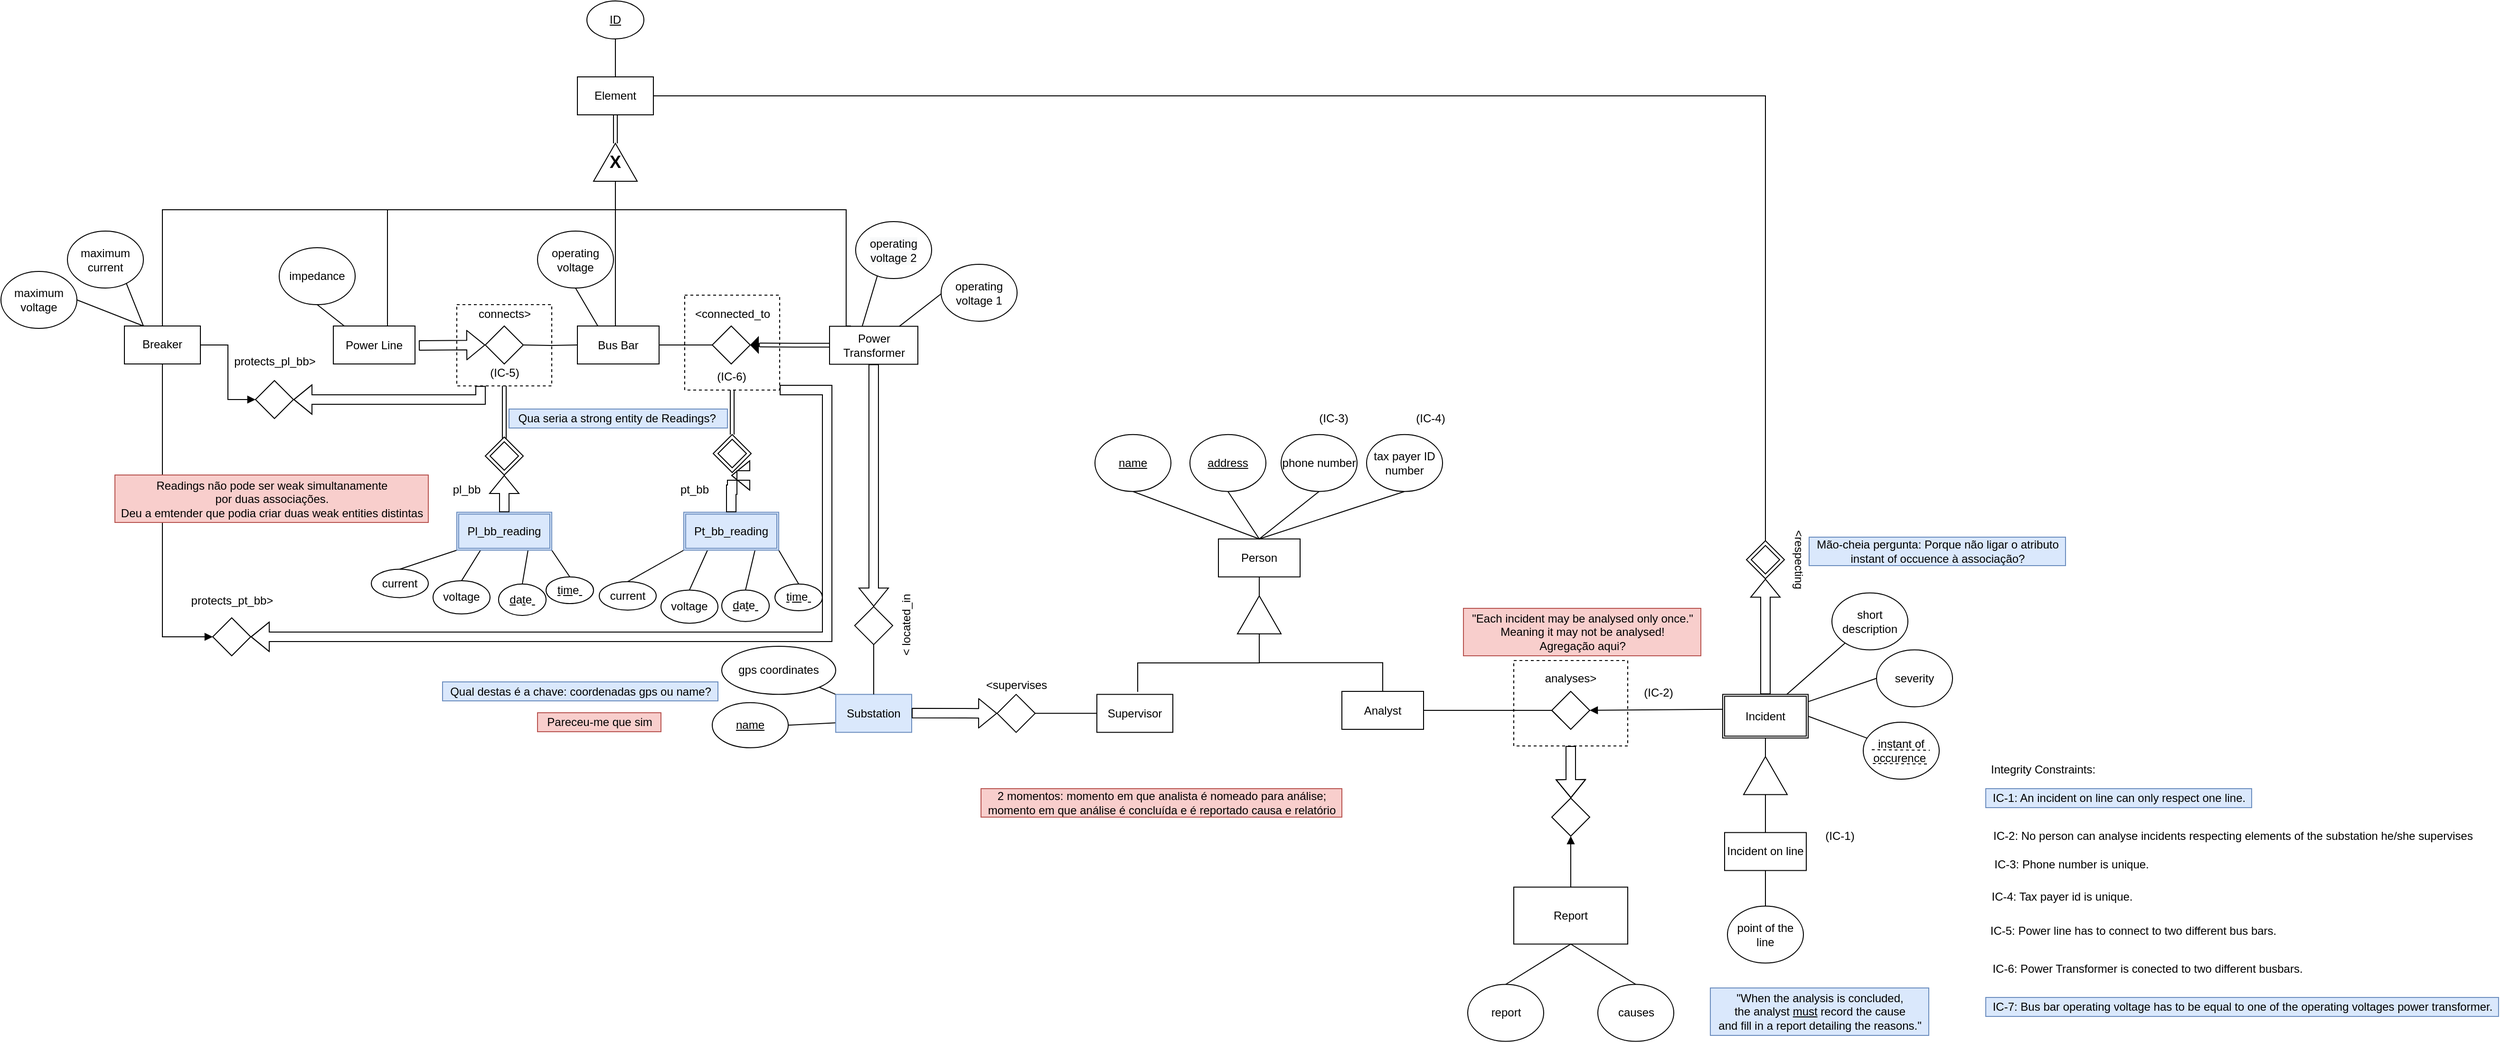 <mxfile version="13.8.0" type="github">
  <diagram id="Y0KxQUBkyKEq2muDvGOm" name="Page-1">
    <mxGraphModel dx="1609" dy="437" grid="1" gridSize="10" guides="1" tooltips="1" connect="1" arrows="1" fold="1" page="1" pageScale="1" pageWidth="827" pageHeight="1169" math="0" shadow="0">
      <root>
        <mxCell id="0" />
        <mxCell id="1" parent="0" />
        <mxCell id="a2J0Nc1vYzjpuzIybUrS-59" value="" style="rounded=0;whiteSpace=wrap;html=1;dashed=1;fillColor=none;" parent="1" vertex="1">
          <mxGeometry x="470" y="370" width="100" height="100" as="geometry" />
        </mxCell>
        <mxCell id="L2RW_gPPLHdNKHFFvyPd-22" style="edgeStyle=orthogonalEdgeStyle;rounded=0;orthogonalLoop=1;jettySize=auto;html=1;exitX=0.5;exitY=0;exitDx=0;exitDy=0;entryX=0;entryY=0.5;entryDx=0;entryDy=0;endArrow=none;endFill=0;" parent="1" source="L2RW_gPPLHdNKHFFvyPd-1" target="L2RW_gPPLHdNKHFFvyPd-8" edge="1">
          <mxGeometry relative="1" as="geometry">
            <Array as="points">
              <mxPoint x="157" y="280" />
              <mxPoint x="397" y="280" />
            </Array>
          </mxGeometry>
        </mxCell>
        <mxCell id="VgiTeiBnJK4wXTCUt1GZ-3" style="rounded=0;orthogonalLoop=1;jettySize=auto;html=1;exitX=0.25;exitY=0;exitDx=0;exitDy=0;entryX=0.5;entryY=1;entryDx=0;entryDy=0;endArrow=none;endFill=0;" parent="1" source="a2J0Nc1vYzjpuzIybUrS-7" target="L2RW_gPPLHdNKHFFvyPd-5" edge="1">
          <mxGeometry relative="1" as="geometry">
            <mxPoint x="443.5" y="397.5" as="sourcePoint" />
          </mxGeometry>
        </mxCell>
        <mxCell id="L2RW_gPPLHdNKHFFvyPd-1" value="Power Line" style="rounded=0;whiteSpace=wrap;html=1;" parent="1" vertex="1">
          <mxGeometry x="100" y="402.5" width="86" height="40" as="geometry" />
        </mxCell>
        <mxCell id="L2RW_gPPLHdNKHFFvyPd-21" style="edgeStyle=orthogonalEdgeStyle;rounded=0;orthogonalLoop=1;jettySize=auto;html=1;exitX=0.5;exitY=0;exitDx=0;exitDy=0;entryX=0;entryY=0.5;entryDx=0;entryDy=0;endArrow=none;endFill=0;" parent="1" target="L2RW_gPPLHdNKHFFvyPd-8" edge="1">
          <mxGeometry relative="1" as="geometry">
            <Array as="points">
              <mxPoint x="397" y="405" />
            </Array>
            <mxPoint x="397" y="402.5" as="sourcePoint" />
          </mxGeometry>
        </mxCell>
        <mxCell id="L2RW_gPPLHdNKHFFvyPd-28" style="rounded=0;orthogonalLoop=1;jettySize=auto;html=1;exitX=0.136;exitY=0.004;exitDx=0;exitDy=0;entryX=0.5;entryY=1;entryDx=0;entryDy=0;endArrow=none;endFill=0;exitPerimeter=0;" parent="1" target="L2RW_gPPLHdNKHFFvyPd-4" edge="1" source="L2RW_gPPLHdNKHFFvyPd-1">
          <mxGeometry relative="1" as="geometry">
            <mxPoint x="127" y="402.49" as="sourcePoint" />
          </mxGeometry>
        </mxCell>
        <mxCell id="a2J0Nc1vYzjpuzIybUrS-54" style="edgeStyle=orthogonalEdgeStyle;rounded=0;orthogonalLoop=1;jettySize=auto;html=1;exitX=0;exitY=0.5;exitDx=0;exitDy=0;entryX=1;entryY=0.5;entryDx=0;entryDy=0;endArrow=none;endFill=0;" parent="1" target="sUP068O2RiSsUyLgRWOE-22" edge="1">
          <mxGeometry relative="1" as="geometry">
            <mxPoint x="357" y="422.5" as="sourcePoint" />
          </mxGeometry>
        </mxCell>
        <mxCell id="L2RW_gPPLHdNKHFFvyPd-23" style="edgeStyle=orthogonalEdgeStyle;rounded=0;orthogonalLoop=1;jettySize=auto;html=1;exitX=0.5;exitY=0;exitDx=0;exitDy=0;entryX=0;entryY=0.5;entryDx=0;entryDy=0;endArrow=none;endFill=0;" parent="1" target="L2RW_gPPLHdNKHFFvyPd-8" edge="1">
          <mxGeometry relative="1" as="geometry">
            <Array as="points">
              <mxPoint x="640" y="403" />
              <mxPoint x="640" y="280" />
              <mxPoint x="397" y="280" />
            </Array>
            <mxPoint x="645" y="402.5" as="sourcePoint" />
          </mxGeometry>
        </mxCell>
        <mxCell id="L2RW_gPPLHdNKHFFvyPd-30" style="rounded=0;orthogonalLoop=1;jettySize=auto;html=1;exitX=0.5;exitY=1;exitDx=0;exitDy=0;entryX=0.5;entryY=0;entryDx=0;entryDy=0;endArrow=none;endFill=0;" parent="1" target="L2RW_gPPLHdNKHFFvyPd-6" edge="1">
          <mxGeometry relative="1" as="geometry">
            <mxPoint x="645" y="442.5" as="sourcePoint" />
          </mxGeometry>
        </mxCell>
        <mxCell id="L2RW_gPPLHdNKHFFvyPd-31" style="rounded=0;orthogonalLoop=1;jettySize=auto;html=1;exitX=0.5;exitY=1;exitDx=0;exitDy=0;entryX=0.5;entryY=0;entryDx=0;entryDy=0;endArrow=none;endFill=0;" parent="1" target="L2RW_gPPLHdNKHFFvyPd-7" edge="1">
          <mxGeometry relative="1" as="geometry">
            <mxPoint x="645" y="442.5" as="sourcePoint" />
          </mxGeometry>
        </mxCell>
        <mxCell id="L2RW_gPPLHdNKHFFvyPd-4" value="impedance" style="ellipse;whiteSpace=wrap;html=1;" parent="1" vertex="1">
          <mxGeometry x="43" y="320" width="80" height="60" as="geometry" />
        </mxCell>
        <mxCell id="L2RW_gPPLHdNKHFFvyPd-5" value="operating voltage" style="ellipse;whiteSpace=wrap;html=1;" parent="1" vertex="1">
          <mxGeometry x="315" y="302.5" width="80" height="60" as="geometry" />
        </mxCell>
        <mxCell id="L2RW_gPPLHdNKHFFvyPd-6" value="operating voltage 1" style="ellipse;whiteSpace=wrap;html=1;" parent="1" vertex="1">
          <mxGeometry x="740" y="337.5" width="80" height="60" as="geometry" />
        </mxCell>
        <mxCell id="L2RW_gPPLHdNKHFFvyPd-7" value="&lt;span style=&quot;color: rgb(0 , 0 , 0) ; font-family: &amp;#34;helvetica&amp;#34; ; font-size: 12px ; font-style: normal ; font-weight: 400 ; letter-spacing: normal ; text-align: center ; text-indent: 0px ; text-transform: none ; word-spacing: 0px ; background-color: rgb(248 , 249 , 250) ; display: inline ; float: none&quot;&gt;operating voltage 2&lt;br&gt;&lt;/span&gt;" style="ellipse;whiteSpace=wrap;html=1;" parent="1" vertex="1">
          <mxGeometry x="650" y="292.5" width="80" height="60" as="geometry" />
        </mxCell>
        <mxCell id="L2RW_gPPLHdNKHFFvyPd-25" style="edgeStyle=orthogonalEdgeStyle;rounded=0;orthogonalLoop=1;jettySize=auto;html=1;exitX=1;exitY=0.5;exitDx=0;exitDy=0;entryX=0.5;entryY=1;entryDx=0;entryDy=0;endArrow=none;endFill=0;shape=link;" parent="1" source="L2RW_gPPLHdNKHFFvyPd-8" target="L2RW_gPPLHdNKHFFvyPd-24" edge="1">
          <mxGeometry relative="1" as="geometry" />
        </mxCell>
        <mxCell id="L2RW_gPPLHdNKHFFvyPd-8" value="&lt;b&gt;&lt;font style=&quot;font-size: 18px&quot;&gt;X&lt;/font&gt;&lt;/b&gt;" style="triangle;whiteSpace=wrap;html=1;direction=north;" parent="1" vertex="1">
          <mxGeometry x="374" y="210" width="46" height="40" as="geometry" />
        </mxCell>
        <mxCell id="L2RW_gPPLHdNKHFFvyPd-27" style="edgeStyle=orthogonalEdgeStyle;rounded=0;orthogonalLoop=1;jettySize=auto;html=1;exitX=0.5;exitY=0;exitDx=0;exitDy=0;entryX=0.5;entryY=1;entryDx=0;entryDy=0;endArrow=none;endFill=0;" parent="1" source="L2RW_gPPLHdNKHFFvyPd-24" target="L2RW_gPPLHdNKHFFvyPd-26" edge="1">
          <mxGeometry relative="1" as="geometry" />
        </mxCell>
        <mxCell id="q2oULeBiIMyMmIxV7hVm-10" style="edgeStyle=orthogonalEdgeStyle;rounded=0;orthogonalLoop=1;jettySize=auto;html=1;endArrow=none;endFill=0;exitX=1;exitY=0.5;exitDx=0;exitDy=0;entryX=0.5;entryY=0;entryDx=0;entryDy=0;" parent="1" source="L2RW_gPPLHdNKHFFvyPd-24" target="i0ntEIKi_8kebWYaH0-n-48" edge="1">
          <mxGeometry relative="1" as="geometry">
            <mxPoint x="1608" y="590" as="targetPoint" />
            <mxPoint x="1255" y="50" as="sourcePoint" />
            <Array as="points">
              <mxPoint x="1608" y="160" />
            </Array>
          </mxGeometry>
        </mxCell>
        <mxCell id="L2RW_gPPLHdNKHFFvyPd-24" value="Element" style="rounded=0;whiteSpace=wrap;html=1;" parent="1" vertex="1">
          <mxGeometry x="357" y="140" width="80" height="40" as="geometry" />
        </mxCell>
        <mxCell id="L2RW_gPPLHdNKHFFvyPd-26" value="&lt;u&gt;ID&lt;/u&gt;" style="ellipse;whiteSpace=wrap;html=1;" parent="1" vertex="1">
          <mxGeometry x="367" y="60" width="60" height="40" as="geometry" />
        </mxCell>
        <mxCell id="L2RW_gPPLHdNKHFFvyPd-34" style="edgeStyle=orthogonalEdgeStyle;rounded=0;orthogonalLoop=1;jettySize=auto;html=1;exitX=0.5;exitY=0;exitDx=0;exitDy=0;entryX=0;entryY=0.5;entryDx=0;entryDy=0;endArrow=none;endFill=0;" parent="1" source="L2RW_gPPLHdNKHFFvyPd-32" target="L2RW_gPPLHdNKHFFvyPd-8" edge="1">
          <mxGeometry relative="1" as="geometry">
            <Array as="points">
              <mxPoint x="-80" y="280" />
              <mxPoint x="397" y="280" />
            </Array>
          </mxGeometry>
        </mxCell>
        <mxCell id="L2RW_gPPLHdNKHFFvyPd-32" value="Breaker" style="rounded=0;whiteSpace=wrap;html=1;" parent="1" vertex="1">
          <mxGeometry x="-120" y="402.49" width="80" height="40" as="geometry" />
        </mxCell>
        <mxCell id="L2RW_gPPLHdNKHFFvyPd-38" style="rounded=0;jumpStyle=none;orthogonalLoop=1;jettySize=auto;html=1;exitX=1;exitY=0.5;exitDx=0;exitDy=0;entryX=0.25;entryY=0;entryDx=0;entryDy=0;endArrow=none;endFill=0;" parent="1" source="L2RW_gPPLHdNKHFFvyPd-35" target="L2RW_gPPLHdNKHFFvyPd-32" edge="1">
          <mxGeometry relative="1" as="geometry" />
        </mxCell>
        <mxCell id="L2RW_gPPLHdNKHFFvyPd-35" value="maximum voltage" style="ellipse;whiteSpace=wrap;html=1;" parent="1" vertex="1">
          <mxGeometry x="-250" y="345" width="80" height="60" as="geometry" />
        </mxCell>
        <mxCell id="L2RW_gPPLHdNKHFFvyPd-37" style="orthogonalLoop=1;jettySize=auto;html=1;exitX=0.5;exitY=0;exitDx=0;exitDy=0;entryX=0.25;entryY=0;entryDx=0;entryDy=0;endArrow=none;endFill=0;jumpStyle=none;rounded=0;" parent="1" source="L2RW_gPPLHdNKHFFvyPd-36" target="L2RW_gPPLHdNKHFFvyPd-32" edge="1">
          <mxGeometry relative="1" as="geometry" />
        </mxCell>
        <mxCell id="L2RW_gPPLHdNKHFFvyPd-36" value="maximum current" style="ellipse;whiteSpace=wrap;html=1;" parent="1" vertex="1">
          <mxGeometry x="-180" y="302.5" width="80" height="60" as="geometry" />
        </mxCell>
        <mxCell id="a2J0Nc1vYzjpuzIybUrS-136" style="edgeStyle=none;rounded=0;jumpSize=10;orthogonalLoop=1;jettySize=auto;html=1;exitX=0;exitY=0.5;exitDx=0;exitDy=0;entryX=1;entryY=0.5;entryDx=0;entryDy=0;startArrow=none;startFill=0;endArrow=none;endFill=0;strokeWidth=1;fillColor=none;" parent="1" source="L2RW_gPPLHdNKHFFvyPd-39" target="L2RW_gPPLHdNKHFFvyPd-66" edge="1">
          <mxGeometry relative="1" as="geometry" />
        </mxCell>
        <mxCell id="L2RW_gPPLHdNKHFFvyPd-39" value="Supervisor" style="rounded=0;whiteSpace=wrap;html=1;" parent="1" vertex="1">
          <mxGeometry x="904" y="790.67" width="80" height="40" as="geometry" />
        </mxCell>
        <mxCell id="L2RW_gPPLHdNKHFFvyPd-42" value="Person" style="rounded=0;whiteSpace=wrap;html=1;" parent="1" vertex="1">
          <mxGeometry x="1032" y="626.87" width="86" height="40" as="geometry" />
        </mxCell>
        <mxCell id="L2RW_gPPLHdNKHFFvyPd-47" style="rounded=0;jumpStyle=none;orthogonalLoop=1;jettySize=auto;html=1;exitX=0.5;exitY=1;exitDx=0;exitDy=0;entryX=0.5;entryY=0;entryDx=0;entryDy=0;endArrow=none;endFill=0;" parent="1" source="L2RW_gPPLHdNKHFFvyPd-43" target="L2RW_gPPLHdNKHFFvyPd-42" edge="1">
          <mxGeometry relative="1" as="geometry" />
        </mxCell>
        <mxCell id="L2RW_gPPLHdNKHFFvyPd-43" value="&lt;u&gt;name&lt;/u&gt;" style="ellipse;whiteSpace=wrap;html=1;" parent="1" vertex="1">
          <mxGeometry x="902" y="516.87" width="80" height="60" as="geometry" />
        </mxCell>
        <mxCell id="L2RW_gPPLHdNKHFFvyPd-48" style="rounded=0;jumpStyle=none;orthogonalLoop=1;jettySize=auto;html=1;exitX=0.5;exitY=1;exitDx=0;exitDy=0;entryX=0.5;entryY=0;entryDx=0;entryDy=0;endArrow=none;endFill=0;" parent="1" source="L2RW_gPPLHdNKHFFvyPd-44" target="L2RW_gPPLHdNKHFFvyPd-42" edge="1">
          <mxGeometry relative="1" as="geometry" />
        </mxCell>
        <mxCell id="L2RW_gPPLHdNKHFFvyPd-44" value="&lt;u&gt;address&lt;/u&gt;" style="ellipse;whiteSpace=wrap;html=1;" parent="1" vertex="1">
          <mxGeometry x="1002" y="516.87" width="80" height="60" as="geometry" />
        </mxCell>
        <mxCell id="L2RW_gPPLHdNKHFFvyPd-50" style="rounded=0;jumpStyle=none;orthogonalLoop=1;jettySize=auto;html=1;exitX=0.5;exitY=1;exitDx=0;exitDy=0;entryX=0.5;entryY=0;entryDx=0;entryDy=0;endArrow=none;endFill=0;" parent="1" source="L2RW_gPPLHdNKHFFvyPd-45" target="L2RW_gPPLHdNKHFFvyPd-42" edge="1">
          <mxGeometry relative="1" as="geometry" />
        </mxCell>
        <mxCell id="L2RW_gPPLHdNKHFFvyPd-45" value="phone number" style="ellipse;whiteSpace=wrap;html=1;" parent="1" vertex="1">
          <mxGeometry x="1098" y="516.87" width="80" height="60" as="geometry" />
        </mxCell>
        <mxCell id="L2RW_gPPLHdNKHFFvyPd-51" style="rounded=0;jumpStyle=none;orthogonalLoop=1;jettySize=auto;html=1;exitX=0.5;exitY=1;exitDx=0;exitDy=0;entryX=0.5;entryY=0;entryDx=0;entryDy=0;endArrow=none;endFill=0;" parent="1" source="L2RW_gPPLHdNKHFFvyPd-46" target="L2RW_gPPLHdNKHFFvyPd-42" edge="1">
          <mxGeometry relative="1" as="geometry" />
        </mxCell>
        <mxCell id="L2RW_gPPLHdNKHFFvyPd-46" value="tax payer ID number" style="ellipse;whiteSpace=wrap;html=1;" parent="1" vertex="1">
          <mxGeometry x="1188" y="516.87" width="80" height="60" as="geometry" />
        </mxCell>
        <mxCell id="L2RW_gPPLHdNKHFFvyPd-60" style="edgeStyle=orthogonalEdgeStyle;rounded=0;jumpStyle=none;orthogonalLoop=1;jettySize=auto;html=1;entryX=0;entryY=0.5;entryDx=0;entryDy=0;endArrow=none;endFill=0;" parent="1" target="L2RW_gPPLHdNKHFFvyPd-59" edge="1">
          <mxGeometry relative="1" as="geometry">
            <mxPoint x="947" y="788" as="sourcePoint" />
            <Array as="points">
              <mxPoint x="947" y="787.5" />
              <mxPoint x="947" y="757.5" />
              <mxPoint x="1075" y="757.5" />
            </Array>
          </mxGeometry>
        </mxCell>
        <mxCell id="a2J0Nc1vYzjpuzIybUrS-153" style="edgeStyle=none;rounded=0;jumpSize=10;orthogonalLoop=1;jettySize=auto;html=1;exitX=1;exitY=0.5;exitDx=0;exitDy=0;entryX=0;entryY=0.5;entryDx=0;entryDy=0;startArrow=none;startFill=0;endArrow=none;endFill=0;strokeWidth=1;fillColor=none;" parent="1" source="L2RW_gPPLHdNKHFFvyPd-56" target="EDN94cZxPP0RlWnuWc6e-1" edge="1">
          <mxGeometry relative="1" as="geometry" />
        </mxCell>
        <mxCell id="L2RW_gPPLHdNKHFFvyPd-56" value="Analyst" style="rounded=0;whiteSpace=wrap;html=1;" parent="1" vertex="1">
          <mxGeometry x="1162" y="787.5" width="86" height="40" as="geometry" />
        </mxCell>
        <mxCell id="L2RW_gPPLHdNKHFFvyPd-62" style="edgeStyle=orthogonalEdgeStyle;rounded=0;jumpStyle=none;orthogonalLoop=1;jettySize=auto;html=1;exitX=0;exitY=0.5;exitDx=0;exitDy=0;entryX=0.5;entryY=0;entryDx=0;entryDy=0;endArrow=none;endFill=0;" parent="1" source="L2RW_gPPLHdNKHFFvyPd-59" target="L2RW_gPPLHdNKHFFvyPd-56" edge="1">
          <mxGeometry relative="1" as="geometry" />
        </mxCell>
        <mxCell id="L2RW_gPPLHdNKHFFvyPd-63" style="edgeStyle=orthogonalEdgeStyle;rounded=0;jumpStyle=none;orthogonalLoop=1;jettySize=auto;html=1;exitX=1;exitY=0.5;exitDx=0;exitDy=0;entryX=0.5;entryY=1;entryDx=0;entryDy=0;endArrow=none;endFill=0;" parent="1" source="L2RW_gPPLHdNKHFFvyPd-59" target="L2RW_gPPLHdNKHFFvyPd-42" edge="1">
          <mxGeometry relative="1" as="geometry" />
        </mxCell>
        <mxCell id="L2RW_gPPLHdNKHFFvyPd-59" value="" style="triangle;whiteSpace=wrap;html=1;direction=north;" parent="1" vertex="1">
          <mxGeometry x="1052" y="686.87" width="46" height="40" as="geometry" />
        </mxCell>
        <mxCell id="L2RW_gPPLHdNKHFFvyPd-66" value="" style="rhombus;whiteSpace=wrap;html=1;" parent="1" vertex="1">
          <mxGeometry x="799" y="790.67" width="40" height="40" as="geometry" />
        </mxCell>
        <mxCell id="a2J0Nc1vYzjpuzIybUrS-159" value="" style="edgeStyle=none;rounded=0;jumpSize=10;orthogonalLoop=1;jettySize=auto;html=1;startArrow=none;startFill=0;endArrow=none;endFill=0;strokeWidth=1;fillColor=none;exitX=0.75;exitY=0;exitDx=0;exitDy=0;" parent="1" source="dva9v5aQtzbPUR5y3_-g-8" target="q2oULeBiIMyMmIxV7hVm-17" edge="1">
          <mxGeometry relative="1" as="geometry">
            <mxPoint x="1631.831" y="786.25" as="sourcePoint" />
          </mxGeometry>
        </mxCell>
        <mxCell id="q2oULeBiIMyMmIxV7hVm-12" style="edgeStyle=orthogonalEdgeStyle;rounded=0;orthogonalLoop=1;jettySize=auto;html=1;endArrow=none;endFill=0;entryX=0.5;entryY=0;entryDx=0;entryDy=0;shape=flexArrow;startArrow=block;exitX=0.5;exitY=1;exitDx=0;exitDy=0;" parent="1" source="i0ntEIKi_8kebWYaH0-n-48" target="dva9v5aQtzbPUR5y3_-g-8" edge="1">
          <mxGeometry relative="1" as="geometry">
            <mxPoint x="1608.0" y="786.25" as="targetPoint" />
            <mxPoint x="1608" y="690" as="sourcePoint" />
          </mxGeometry>
        </mxCell>
        <mxCell id="q2oULeBiIMyMmIxV7hVm-13" value="&amp;lt;respecting" style="text;html=1;strokeColor=none;fillColor=none;align=center;verticalAlign=middle;whiteSpace=wrap;rounded=0;rotation=90;" parent="1" vertex="1">
          <mxGeometry x="1608" y="638.75" width="70" height="20" as="geometry" />
        </mxCell>
        <mxCell id="a2J0Nc1vYzjpuzIybUrS-158" value="" style="edgeStyle=none;rounded=0;jumpSize=10;orthogonalLoop=1;jettySize=auto;html=1;startArrow=none;startFill=0;endArrow=none;endFill=0;strokeWidth=1;fillColor=none;entryX=1;entryY=0.5;entryDx=0;entryDy=0;" parent="1" source="q2oULeBiIMyMmIxV7hVm-14" target="dva9v5aQtzbPUR5y3_-g-8" edge="1">
          <mxGeometry relative="1" as="geometry">
            <mxPoint x="1651" y="817.526" as="targetPoint" />
          </mxGeometry>
        </mxCell>
        <mxCell id="q2oULeBiIMyMmIxV7hVm-14" value="&lt;span&gt;i&lt;/span&gt;n&lt;span&gt;s&lt;/span&gt;t&lt;span&gt;a&lt;/span&gt;n&lt;span&gt;t&lt;/span&gt; &lt;span&gt;o&lt;/span&gt;f&lt;span&gt; &lt;/span&gt;o&lt;span&gt;c&lt;/span&gt;c&lt;span&gt;u&lt;/span&gt;r&lt;span&gt;e&lt;/span&gt;n&lt;span&gt;c&lt;/span&gt;e&lt;span&gt;&amp;nbsp;&lt;/span&gt;" style="ellipse;whiteSpace=wrap;html=1;fontStyle=0" parent="1" vertex="1">
          <mxGeometry x="1711" y="820" width="80" height="60" as="geometry" />
        </mxCell>
        <mxCell id="q2oULeBiIMyMmIxV7hVm-19" style="edgeStyle=none;rounded=0;orthogonalLoop=1;jettySize=auto;html=1;exitX=0;exitY=0.5;exitDx=0;exitDy=0;endArrow=none;endFill=0;" parent="1" source="q2oULeBiIMyMmIxV7hVm-16" target="dva9v5aQtzbPUR5y3_-g-8" edge="1">
          <mxGeometry relative="1" as="geometry">
            <mxPoint x="1651" y="806.25" as="targetPoint" />
          </mxGeometry>
        </mxCell>
        <mxCell id="q2oULeBiIMyMmIxV7hVm-16" value="severity" style="ellipse;whiteSpace=wrap;html=1;fontStyle=0" parent="1" vertex="1">
          <mxGeometry x="1725" y="743.75" width="80" height="60" as="geometry" />
        </mxCell>
        <mxCell id="q2oULeBiIMyMmIxV7hVm-17" value="short description" style="ellipse;whiteSpace=wrap;html=1;fontStyle=0" parent="1" vertex="1">
          <mxGeometry x="1678" y="683.75" width="80" height="60" as="geometry" />
        </mxCell>
        <mxCell id="EDN94cZxPP0RlWnuWc6e-15" style="edgeStyle=none;rounded=0;orthogonalLoop=1;jettySize=auto;html=1;exitX=0.5;exitY=0;exitDx=0;exitDy=0;entryX=0.5;entryY=1;entryDx=0;entryDy=0;startArrow=none;startFill=0;endArrow=none;endFill=0;" parent="1" source="EDN94cZxPP0RlWnuWc6e-12" edge="1">
          <mxGeometry relative="1" as="geometry">
            <mxPoint x="1403.0" y="1053.75" as="targetPoint" />
          </mxGeometry>
        </mxCell>
        <mxCell id="EDN94cZxPP0RlWnuWc6e-12" value="causes" style="ellipse;whiteSpace=wrap;html=1;" parent="1" vertex="1">
          <mxGeometry x="1431.5" y="1096.25" width="80" height="60" as="geometry" />
        </mxCell>
        <mxCell id="EDN94cZxPP0RlWnuWc6e-14" style="rounded=0;orthogonalLoop=1;jettySize=auto;html=1;exitX=0.5;exitY=0;exitDx=0;exitDy=0;entryX=0.5;entryY=1;entryDx=0;entryDy=0;startArrow=none;startFill=0;endArrow=none;endFill=0;" parent="1" source="EDN94cZxPP0RlWnuWc6e-13" edge="1">
          <mxGeometry relative="1" as="geometry">
            <mxPoint x="1403.0" y="1053.75" as="targetPoint" />
          </mxGeometry>
        </mxCell>
        <mxCell id="EDN94cZxPP0RlWnuWc6e-13" value="report" style="ellipse;whiteSpace=wrap;html=1;" parent="1" vertex="1">
          <mxGeometry x="1294.5" y="1096.25" width="80" height="60" as="geometry" />
        </mxCell>
        <mxCell id="sUP068O2RiSsUyLgRWOE-52" style="edgeStyle=orthogonalEdgeStyle;rounded=0;orthogonalLoop=1;jettySize=auto;html=1;exitX=1;exitY=0.5;exitDx=0;exitDy=0;entryX=0.5;entryY=1;entryDx=0;entryDy=0;endArrow=none;endFill=0;" parent="1" source="sUP068O2RiSsUyLgRWOE-51" target="dva9v5aQtzbPUR5y3_-g-8" edge="1">
          <mxGeometry relative="1" as="geometry">
            <Array as="points" />
            <mxPoint x="1608.0" y="826.25" as="targetPoint" />
          </mxGeometry>
        </mxCell>
        <mxCell id="sUP068O2RiSsUyLgRWOE-54" style="edgeStyle=orthogonalEdgeStyle;rounded=0;orthogonalLoop=1;jettySize=auto;html=1;exitX=0;exitY=0.5;exitDx=0;exitDy=0;entryX=0.5;entryY=0;entryDx=0;entryDy=0;endArrow=none;endFill=0;" parent="1" source="sUP068O2RiSsUyLgRWOE-51" target="sUP068O2RiSsUyLgRWOE-53" edge="1">
          <mxGeometry relative="1" as="geometry" />
        </mxCell>
        <mxCell id="sUP068O2RiSsUyLgRWOE-51" value="" style="triangle;whiteSpace=wrap;html=1;direction=north;" parent="1" vertex="1">
          <mxGeometry x="1585" y="856.25" width="46" height="40" as="geometry" />
        </mxCell>
        <mxCell id="sUP068O2RiSsUyLgRWOE-53" value="Incident on line" style="rounded=0;whiteSpace=wrap;html=1;" parent="1" vertex="1">
          <mxGeometry x="1565" y="936.25" width="86" height="40" as="geometry" />
        </mxCell>
        <mxCell id="sUP068O2RiSsUyLgRWOE-56" style="edgeStyle=orthogonalEdgeStyle;rounded=0;orthogonalLoop=1;jettySize=auto;html=1;exitX=0.5;exitY=0;exitDx=0;exitDy=0;entryX=0.5;entryY=1;entryDx=0;entryDy=0;endArrow=none;endFill=0;" parent="1" source="sUP068O2RiSsUyLgRWOE-55" target="sUP068O2RiSsUyLgRWOE-53" edge="1">
          <mxGeometry relative="1" as="geometry" />
        </mxCell>
        <mxCell id="sUP068O2RiSsUyLgRWOE-55" value="point of the line" style="ellipse;whiteSpace=wrap;html=1;" parent="1" vertex="1">
          <mxGeometry x="1568" y="1013.75" width="80" height="60" as="geometry" />
        </mxCell>
        <mxCell id="i0ntEIKi_8kebWYaH0-n-35" style="edgeStyle=orthogonalEdgeStyle;shape=flexArrow;rounded=0;orthogonalLoop=1;jettySize=auto;html=1;exitX=0.5;exitY=1;exitDx=0;exitDy=0;entryX=0.5;entryY=0;entryDx=0;entryDy=0;startArrow=none;endArrow=block;endFill=0;startFill=0;" edge="1" parent="1" source="a2J0Nc1vYzjpuzIybUrS-5" target="a2J0Nc1vYzjpuzIybUrS-93">
          <mxGeometry relative="1" as="geometry" />
        </mxCell>
        <mxCell id="a2J0Nc1vYzjpuzIybUrS-5" value="Power Transformer" style="rounded=0;whiteSpace=wrap;html=1;" parent="1" vertex="1">
          <mxGeometry x="622.5" y="402.81" width="93" height="40" as="geometry" />
        </mxCell>
        <mxCell id="a2J0Nc1vYzjpuzIybUrS-6" style="edgeStyle=orthogonalEdgeStyle;rounded=0;jumpStyle=none;orthogonalLoop=1;jettySize=auto;html=1;exitX=1;exitY=0.5;exitDx=0;exitDy=0;entryX=0;entryY=0.5;entryDx=0;entryDy=0;endArrow=none;endFill=0;" parent="1" source="a2J0Nc1vYzjpuzIybUrS-7" target="a2J0Nc1vYzjpuzIybUrS-8" edge="1">
          <mxGeometry relative="1" as="geometry" />
        </mxCell>
        <mxCell id="a2J0Nc1vYzjpuzIybUrS-7" value="Bus Bar" style="rounded=0;whiteSpace=wrap;html=1;" parent="1" vertex="1">
          <mxGeometry x="357" y="402.5" width="86" height="40" as="geometry" />
        </mxCell>
        <mxCell id="a2J0Nc1vYzjpuzIybUrS-8" value="" style="rhombus;whiteSpace=wrap;html=1;" parent="1" vertex="1">
          <mxGeometry x="499" y="402.5" width="40" height="40" as="geometry" />
        </mxCell>
        <mxCell id="a2J0Nc1vYzjpuzIybUrS-9" value="" style="group;verticalAlign=top;rotation=0;" parent="1" vertex="1" connectable="0">
          <mxGeometry x="549" y="422.5" as="geometry" />
        </mxCell>
        <mxCell id="a2J0Nc1vYzjpuzIybUrS-10" value="" style="group" parent="a2J0Nc1vYzjpuzIybUrS-9" vertex="1" connectable="0">
          <mxGeometry as="geometry" />
        </mxCell>
        <mxCell id="a2J0Nc1vYzjpuzIybUrS-11" style="edgeStyle=orthogonalEdgeStyle;shape=link;rounded=0;jumpStyle=none;orthogonalLoop=1;jettySize=auto;html=1;exitX=0;exitY=0.5;exitDx=0;exitDy=0;startArrow=block;endArrow=none;endFill=0;fillColor=#000000;" parent="a2J0Nc1vYzjpuzIybUrS-10" source="a2J0Nc1vYzjpuzIybUrS-5" edge="1">
          <mxGeometry relative="1" as="geometry">
            <mxPoint as="targetPoint" />
          </mxGeometry>
        </mxCell>
        <mxCell id="a2J0Nc1vYzjpuzIybUrS-12" style="edgeStyle=orthogonalEdgeStyle;shape=flexArrow;rounded=0;jumpStyle=none;orthogonalLoop=1;jettySize=auto;html=1;exitX=1;exitY=0.5;exitDx=0;exitDy=0;startArrow=block;endArrow=none;endFill=0;fillColor=#000000;width=3.333;startSize=2.333;startWidth=12.222;" parent="a2J0Nc1vYzjpuzIybUrS-10" source="a2J0Nc1vYzjpuzIybUrS-8" edge="1">
          <mxGeometry relative="1" as="geometry">
            <mxPoint as="targetPoint" />
          </mxGeometry>
        </mxCell>
        <mxCell id="sUP068O2RiSsUyLgRWOE-22" value="" style="rhombus;whiteSpace=wrap;html=1;verticalAlign=top;" parent="1" vertex="1">
          <mxGeometry x="260" y="402.5" width="40" height="40" as="geometry" />
        </mxCell>
        <mxCell id="a2J0Nc1vYzjpuzIybUrS-56" value="connects&amp;gt;" style="text;html=1;align=center;verticalAlign=middle;resizable=0;points=[];autosize=1;" parent="1" vertex="1">
          <mxGeometry x="245" y="380" width="70" height="20" as="geometry" />
        </mxCell>
        <mxCell id="7febHckpT6x9cNdqsE0F-14" style="edgeStyle=orthogonalEdgeStyle;rounded=0;orthogonalLoop=1;jettySize=auto;html=1;exitX=0.5;exitY=1;exitDx=0;exitDy=0;entryX=0.5;entryY=0;entryDx=0;entryDy=0;shape=link;" parent="1" source="a2J0Nc1vYzjpuzIybUrS-55" target="KIF1mdX3ea5FJy20ws_q-3" edge="1">
          <mxGeometry relative="1" as="geometry">
            <mxPoint x="280" y="524.01" as="targetPoint" />
          </mxGeometry>
        </mxCell>
        <mxCell id="a2J0Nc1vYzjpuzIybUrS-55" value="" style="rounded=0;whiteSpace=wrap;html=1;dashed=1;fillColor=none;" parent="1" vertex="1">
          <mxGeometry x="230" y="380" width="100" height="85.62" as="geometry" />
        </mxCell>
        <mxCell id="a2J0Nc1vYzjpuzIybUrS-72" value="&amp;lt;connected_to" style="text;html=1;align=center;verticalAlign=middle;resizable=0;points=[];autosize=1;" parent="1" vertex="1">
          <mxGeometry x="475" y="380" width="90" height="20" as="geometry" />
        </mxCell>
        <mxCell id="a2J0Nc1vYzjpuzIybUrS-87" value="" style="shape=flexArrow;endArrow=classic;html=1;strokeWidth=1;fillColor=none;" parent="1" edge="1">
          <mxGeometry width="50" height="50" relative="1" as="geometry">
            <mxPoint x="190" y="423" as="sourcePoint" />
            <mxPoint x="260" y="422.5" as="targetPoint" />
          </mxGeometry>
        </mxCell>
        <mxCell id="a2J0Nc1vYzjpuzIybUrS-127" style="edgeStyle=none;rounded=0;jumpSize=10;orthogonalLoop=1;jettySize=auto;html=1;exitX=0;exitY=0;exitDx=0;exitDy=0;startArrow=none;startFill=0;endArrow=none;endFill=0;strokeWidth=1;fillColor=none;entryX=1;entryY=1;entryDx=0;entryDy=0;" parent="1" source="a2J0Nc1vYzjpuzIybUrS-88" target="a2J0Nc1vYzjpuzIybUrS-128" edge="1">
          <mxGeometry relative="1" as="geometry">
            <mxPoint x="759" y="770.67" as="targetPoint" />
          </mxGeometry>
        </mxCell>
        <mxCell id="a2J0Nc1vYzjpuzIybUrS-129" style="edgeStyle=none;rounded=0;jumpSize=10;orthogonalLoop=1;jettySize=auto;html=1;exitX=0;exitY=0.75;exitDx=0;exitDy=0;startArrow=none;startFill=0;endArrow=none;endFill=0;strokeWidth=1;fillColor=none;entryX=1;entryY=0.5;entryDx=0;entryDy=0;" parent="1" source="a2J0Nc1vYzjpuzIybUrS-88" target="a2J0Nc1vYzjpuzIybUrS-130" edge="1">
          <mxGeometry relative="1" as="geometry">
            <mxPoint x="769" y="821.003" as="targetPoint" />
          </mxGeometry>
        </mxCell>
        <mxCell id="a2J0Nc1vYzjpuzIybUrS-88" value="Substation" style="rounded=0;whiteSpace=wrap;html=1;fillColor=#dae8fc;strokeColor=#6c8ebf;" parent="1" vertex="1">
          <mxGeometry x="629" y="790.67" width="80" height="40" as="geometry" />
        </mxCell>
        <mxCell id="a2J0Nc1vYzjpuzIybUrS-94" style="edgeStyle=orthogonalEdgeStyle;rounded=0;jumpSize=10;orthogonalLoop=1;jettySize=auto;html=1;exitX=0.5;exitY=1;exitDx=0;exitDy=0;entryX=0.5;entryY=0;entryDx=0;entryDy=0;startArrow=none;startFill=0;endArrow=none;endFill=0;strokeWidth=1;fillColor=none;" parent="1" source="a2J0Nc1vYzjpuzIybUrS-93" target="a2J0Nc1vYzjpuzIybUrS-88" edge="1">
          <mxGeometry relative="1" as="geometry" />
        </mxCell>
        <mxCell id="a2J0Nc1vYzjpuzIybUrS-93" value="" style="rhombus;whiteSpace=wrap;html=1;" parent="1" vertex="1">
          <mxGeometry x="649" y="698.17" width="40" height="40" as="geometry" />
        </mxCell>
        <mxCell id="a2J0Nc1vYzjpuzIybUrS-101" style="edgeStyle=orthogonalEdgeStyle;rounded=0;jumpSize=10;orthogonalLoop=1;jettySize=auto;html=1;exitX=0.5;exitY=0;exitDx=0;exitDy=0;startArrow=none;startFill=0;endArrow=none;endFill=0;strokeWidth=1;fillColor=none;shape=link;entryX=0.5;entryY=1;entryDx=0;entryDy=0;" parent="1" source="i0ntEIKi_8kebWYaH0-n-26" target="a2J0Nc1vYzjpuzIybUrS-59" edge="1">
          <mxGeometry relative="1" as="geometry">
            <mxPoint x="490" y="480" as="targetPoint" />
            <mxPoint x="520" y="524.01" as="sourcePoint" />
          </mxGeometry>
        </mxCell>
        <mxCell id="a2J0Nc1vYzjpuzIybUrS-110" value="pl_bb" style="text;html=1;align=center;verticalAlign=middle;resizable=0;points=[];autosize=1;" parent="1" vertex="1">
          <mxGeometry x="220" y="565" width="40" height="20" as="geometry" />
        </mxCell>
        <mxCell id="a2J0Nc1vYzjpuzIybUrS-111" value="pt_bb" style="text;html=1;align=center;verticalAlign=middle;resizable=0;points=[];autosize=1;" parent="1" vertex="1">
          <mxGeometry x="455" y="565" width="50" height="20" as="geometry" />
        </mxCell>
        <mxCell id="a2J0Nc1vYzjpuzIybUrS-113" style="rounded=0;jumpSize=10;orthogonalLoop=1;jettySize=auto;html=1;exitX=0.5;exitY=0;exitDx=0;exitDy=0;startArrow=none;startFill=0;endArrow=none;endFill=0;strokeWidth=1;fillColor=none;entryX=0;entryY=1;entryDx=0;entryDy=0;" parent="1" source="a2J0Nc1vYzjpuzIybUrS-112" target="a2J0Nc1vYzjpuzIybUrS-121" edge="1">
          <mxGeometry relative="1" as="geometry">
            <mxPoint x="176" y="647.13" as="targetPoint" />
          </mxGeometry>
        </mxCell>
        <mxCell id="a2J0Nc1vYzjpuzIybUrS-112" value="current" style="ellipse;whiteSpace=wrap;html=1;fillColor=none;" parent="1" vertex="1">
          <mxGeometry x="140" y="658.75" width="60" height="30" as="geometry" />
        </mxCell>
        <mxCell id="a2J0Nc1vYzjpuzIybUrS-118" style="edgeStyle=none;rounded=0;jumpSize=10;orthogonalLoop=1;jettySize=auto;html=1;exitX=0.5;exitY=0;exitDx=0;exitDy=0;startArrow=none;startFill=0;endArrow=none;endFill=0;strokeWidth=1;fillColor=none;entryX=0.25;entryY=1;entryDx=0;entryDy=0;" parent="1" source="a2J0Nc1vYzjpuzIybUrS-117" target="a2J0Nc1vYzjpuzIybUrS-121" edge="1">
          <mxGeometry relative="1" as="geometry">
            <mxPoint x="212" y="647.14" as="targetPoint" />
          </mxGeometry>
        </mxCell>
        <mxCell id="a2J0Nc1vYzjpuzIybUrS-117" value="voltage" style="ellipse;whiteSpace=wrap;html=1;fillColor=none;" parent="1" vertex="1">
          <mxGeometry x="205" y="670.93" width="60" height="35" as="geometry" />
        </mxCell>
        <mxCell id="a2J0Nc1vYzjpuzIybUrS-122" style="edgeStyle=none;rounded=0;jumpSize=10;orthogonalLoop=1;jettySize=auto;html=1;exitX=0.75;exitY=1;exitDx=0;exitDy=0;entryX=0.5;entryY=0;entryDx=0;entryDy=0;startArrow=none;startFill=0;endArrow=none;endFill=0;strokeWidth=1;fillColor=none;" parent="1" source="a2J0Nc1vYzjpuzIybUrS-121" target="HleIgmeVltsVrSch5Aos-1" edge="1">
          <mxGeometry relative="1" as="geometry">
            <mxPoint x="249" y="670.63" as="targetPoint" />
          </mxGeometry>
        </mxCell>
        <mxCell id="a2J0Nc1vYzjpuzIybUrS-125" style="edgeStyle=none;rounded=0;jumpSize=10;orthogonalLoop=1;jettySize=auto;html=1;exitX=1;exitY=1;exitDx=0;exitDy=0;entryX=0.5;entryY=0;entryDx=0;entryDy=0;startArrow=none;startFill=0;endArrow=none;endFill=0;strokeWidth=1;fillColor=none;" parent="1" source="a2J0Nc1vYzjpuzIybUrS-121" target="a2J0Nc1vYzjpuzIybUrS-124" edge="1">
          <mxGeometry relative="1" as="geometry">
            <mxPoint x="317.15" y="677.02" as="targetPoint" />
          </mxGeometry>
        </mxCell>
        <mxCell id="a2J0Nc1vYzjpuzIybUrS-121" value="Pl_bb_reading" style="shape=ext;double=1;rounded=0;whiteSpace=wrap;html=1;fillColor=#dae8fc;strokeColor=#6c8ebf;" parent="1" vertex="1">
          <mxGeometry x="230" y="598.75" width="100" height="40" as="geometry" />
        </mxCell>
        <mxCell id="a2J0Nc1vYzjpuzIybUrS-124" value="&lt;u&gt;t&lt;/u&gt;i&lt;u&gt;m&lt;/u&gt;e&lt;u&gt;&amp;nbsp;&lt;/u&gt;" style="ellipse;whiteSpace=wrap;html=1;fillColor=none;fontStyle=0" parent="1" vertex="1">
          <mxGeometry x="324" y="666.87" width="50" height="28.17" as="geometry" />
        </mxCell>
        <mxCell id="a2J0Nc1vYzjpuzIybUrS-126" value="&amp;lt; located_in" style="text;html=1;align=center;verticalAlign=middle;resizable=0;points=[];autosize=1;rotation=-90;" parent="1" vertex="1">
          <mxGeometry x="663.5" y="708.17" width="80" height="20" as="geometry" />
        </mxCell>
        <mxCell id="a2J0Nc1vYzjpuzIybUrS-128" value="&lt;span&gt;gps coordinates&lt;/span&gt;" style="ellipse;whiteSpace=wrap;html=1;fillColor=none;fontStyle=0" parent="1" vertex="1">
          <mxGeometry x="509" y="740" width="120" height="50.67" as="geometry" />
        </mxCell>
        <mxCell id="a2J0Nc1vYzjpuzIybUrS-130" value="name" style="ellipse;whiteSpace=wrap;html=1;fillColor=none;fontStyle=4" parent="1" vertex="1">
          <mxGeometry x="499" y="799.42" width="80" height="47.5" as="geometry" />
        </mxCell>
        <mxCell id="a2J0Nc1vYzjpuzIybUrS-133" value="" style="shape=flexArrow;endArrow=classic;html=1;strokeWidth=1;fillColor=none;entryX=0;entryY=0.5;entryDx=0;entryDy=0;" parent="1" target="L2RW_gPPLHdNKHFFvyPd-66" edge="1">
          <mxGeometry width="50" height="50" relative="1" as="geometry">
            <mxPoint x="709" y="810.38" as="sourcePoint" />
            <mxPoint x="769" y="810.56" as="targetPoint" />
          </mxGeometry>
        </mxCell>
        <mxCell id="a2J0Nc1vYzjpuzIybUrS-135" value="&amp;lt;supervises" style="text;html=1;align=center;verticalAlign=middle;resizable=0;points=[];autosize=1;" parent="1" vertex="1">
          <mxGeometry x="779" y="770.67" width="80" height="20" as="geometry" />
        </mxCell>
        <mxCell id="a2J0Nc1vYzjpuzIybUrS-160" style="edgeStyle=none;rounded=0;jumpSize=10;orthogonalLoop=1;jettySize=auto;html=1;startArrow=block;startFill=1;endArrow=none;endFill=0;strokeWidth=1;fillColor=none;entryX=0.001;entryY=0.341;entryDx=0;entryDy=0;entryPerimeter=0;exitX=1;exitY=0.5;exitDx=0;exitDy=0;" parent="1" source="EDN94cZxPP0RlWnuWc6e-1" target="dva9v5aQtzbPUR5y3_-g-8" edge="1">
          <mxGeometry relative="1" as="geometry">
            <mxPoint x="1563" y="805" as="targetPoint" />
          </mxGeometry>
        </mxCell>
        <mxCell id="cv97ledu6ouqQ9UIFpWF-10" style="edgeStyle=orthogonalEdgeStyle;rounded=0;orthogonalLoop=1;jettySize=auto;html=1;exitX=0;exitY=0.5;exitDx=0;exitDy=0;entryX=1;entryY=0.5;entryDx=0;entryDy=0;startArrow=block;startFill=1;endArrow=none;endFill=0;" parent="1" source="cv97ledu6ouqQ9UIFpWF-8" target="L2RW_gPPLHdNKHFFvyPd-32" edge="1">
          <mxGeometry relative="1" as="geometry" />
        </mxCell>
        <mxCell id="cv97ledu6ouqQ9UIFpWF-25" style="edgeStyle=orthogonalEdgeStyle;shape=flexArrow;rounded=0;orthogonalLoop=1;jettySize=auto;html=1;exitX=1;exitY=0.5;exitDx=0;exitDy=0;entryX=0.25;entryY=1;entryDx=0;entryDy=0;startArrow=block;startFill=1;endArrow=none;endFill=0;" parent="1" source="cv97ledu6ouqQ9UIFpWF-8" target="a2J0Nc1vYzjpuzIybUrS-55" edge="1">
          <mxGeometry relative="1" as="geometry">
            <Array as="points">
              <mxPoint x="255" y="480" />
            </Array>
          </mxGeometry>
        </mxCell>
        <mxCell id="cv97ledu6ouqQ9UIFpWF-8" value="" style="rhombus;whiteSpace=wrap;html=1;" parent="1" vertex="1">
          <mxGeometry x="18" y="460" width="40" height="40" as="geometry" />
        </mxCell>
        <mxCell id="EDN94cZxPP0RlWnuWc6e-4" value="analyses&amp;gt;" style="text;html=1;strokeColor=none;fillColor=none;align=center;verticalAlign=middle;whiteSpace=wrap;rounded=0;" parent="1" vertex="1">
          <mxGeometry x="1373" y="763.75" width="60" height="20" as="geometry" />
        </mxCell>
        <mxCell id="cv97ledu6ouqQ9UIFpWF-21" style="edgeStyle=orthogonalEdgeStyle;rounded=0;orthogonalLoop=1;jettySize=auto;html=1;exitX=0;exitY=0.5;exitDx=0;exitDy=0;startArrow=block;startFill=1;endArrow=none;endFill=0;entryX=0.5;entryY=1;entryDx=0;entryDy=0;" parent="1" source="cv97ledu6ouqQ9UIFpWF-17" target="L2RW_gPPLHdNKHFFvyPd-32" edge="1">
          <mxGeometry relative="1" as="geometry">
            <mxPoint x="-40" y="540" as="targetPoint" />
          </mxGeometry>
        </mxCell>
        <mxCell id="Oql_5mqSsc3SmcIrE4aq-3" style="edgeStyle=orthogonalEdgeStyle;rounded=0;orthogonalLoop=1;jettySize=auto;html=1;exitX=1;exitY=0.5;exitDx=0;exitDy=0;shape=flexArrow;endArrow=none;endFill=0;startArrow=block;" parent="1" source="cv97ledu6ouqQ9UIFpWF-17" edge="1">
          <mxGeometry relative="1" as="geometry">
            <mxPoint x="570" y="470" as="targetPoint" />
            <Array as="points">
              <mxPoint x="620" y="730" />
              <mxPoint x="620" y="470" />
            </Array>
          </mxGeometry>
        </mxCell>
        <mxCell id="cv97ledu6ouqQ9UIFpWF-17" value="" style="rhombus;whiteSpace=wrap;html=1;" parent="1" vertex="1">
          <mxGeometry x="-27" y="710" width="40" height="40" as="geometry" />
        </mxCell>
        <mxCell id="cv97ledu6ouqQ9UIFpWF-18" value="protects_pl_bb&amp;gt;" style="text;html=1;align=center;verticalAlign=middle;resizable=0;points=[];autosize=1;" parent="1" vertex="1">
          <mxGeometry x="-12" y="430" width="100" height="20" as="geometry" />
        </mxCell>
        <mxCell id="cv97ledu6ouqQ9UIFpWF-23" value="protects_pt_bb&amp;gt;" style="text;html=1;align=center;verticalAlign=middle;resizable=0;points=[];autosize=1;" parent="1" vertex="1">
          <mxGeometry x="-57" y="681.58" width="100" height="20" as="geometry" />
        </mxCell>
        <mxCell id="HleIgmeVltsVrSch5Aos-1" value="&lt;u&gt;d&lt;/u&gt;a&lt;u&gt;t&lt;/u&gt;e&lt;u&gt;&amp;nbsp;&lt;/u&gt;" style="ellipse;whiteSpace=wrap;html=1;" parent="1" vertex="1">
          <mxGeometry x="274" y="674.35" width="50" height="33.13" as="geometry" />
        </mxCell>
        <mxCell id="HleIgmeVltsVrSch5Aos-2" value="Qua seria a strong entity de Readings?&amp;nbsp;" style="text;html=1;align=center;verticalAlign=middle;resizable=0;points=[];autosize=1;fillColor=#dae8fc;strokeColor=#6c8ebf;" parent="1" vertex="1">
          <mxGeometry x="285" y="490" width="230" height="20" as="geometry" />
        </mxCell>
        <mxCell id="dva9v5aQtzbPUR5y3_-g-1" value="Qual destas é a chave: coordenadas gps ou name?" style="text;html=1;align=center;verticalAlign=middle;resizable=0;points=[];autosize=1;fillColor=#dae8fc;strokeColor=#6c8ebf;" parent="1" vertex="1">
          <mxGeometry x="215" y="777.5" width="290" height="20" as="geometry" />
        </mxCell>
        <mxCell id="dva9v5aQtzbPUR5y3_-g-6" value="(IC-1)" style="text;html=1;align=center;verticalAlign=middle;resizable=0;points=[];autosize=1;" parent="1" vertex="1">
          <mxGeometry x="1661" y="930" width="50" height="20" as="geometry" />
        </mxCell>
        <mxCell id="dva9v5aQtzbPUR5y3_-g-8" value="Incident" style="shape=ext;double=1;rounded=0;whiteSpace=wrap;html=1;" parent="1" vertex="1">
          <mxGeometry x="1563" y="790.67" width="90" height="45.99" as="geometry" />
        </mxCell>
        <mxCell id="dva9v5aQtzbPUR5y3_-g-9" value="Integrity Constraints:" style="text;html=1;align=center;verticalAlign=middle;resizable=0;points=[];autosize=1;" parent="1" vertex="1">
          <mxGeometry x="1835" y="860" width="130" height="20" as="geometry" />
        </mxCell>
        <mxCell id="dva9v5aQtzbPUR5y3_-g-10" value="IC-1: An incident on line can only respect one line." style="text;html=1;align=center;verticalAlign=middle;resizable=0;points=[];autosize=1;fillColor=#dae8fc;strokeColor=#6c8ebf;" parent="1" vertex="1">
          <mxGeometry x="1840" y="890" width="280" height="20" as="geometry" />
        </mxCell>
        <mxCell id="dva9v5aQtzbPUR5y3_-g-11" value="IC-2:&amp;nbsp;No person can analyse incidents respecting elements of the substation he/she supervises" style="text;html=1;align=center;verticalAlign=middle;resizable=0;points=[];autosize=1;" parent="1" vertex="1">
          <mxGeometry x="1840" y="930" width="520" height="20" as="geometry" />
        </mxCell>
        <mxCell id="7febHckpT6x9cNdqsE0F-2" value="(IC-3)" style="text;html=1;align=center;verticalAlign=middle;resizable=0;points=[];autosize=1;" parent="1" vertex="1">
          <mxGeometry x="1128" y="490" width="50" height="20" as="geometry" />
        </mxCell>
        <mxCell id="7febHckpT6x9cNdqsE0F-3" value="(IC-4)" style="text;html=1;align=center;verticalAlign=middle;resizable=0;points=[];autosize=1;" parent="1" vertex="1">
          <mxGeometry x="1230" y="490" width="50" height="20" as="geometry" />
        </mxCell>
        <mxCell id="7febHckpT6x9cNdqsE0F-4" value="IC-3: Phone number is unique." style="text;html=1;align=center;verticalAlign=middle;resizable=0;points=[];autosize=1;" parent="1" vertex="1">
          <mxGeometry x="1840" y="960" width="180" height="20" as="geometry" />
        </mxCell>
        <mxCell id="7febHckpT6x9cNdqsE0F-5" value="IC-4: Tax payer id is unique." style="text;html=1;align=center;verticalAlign=middle;resizable=0;points=[];autosize=1;" parent="1" vertex="1">
          <mxGeometry x="1840" y="993.75" width="160" height="20" as="geometry" />
        </mxCell>
        <mxCell id="7febHckpT6x9cNdqsE0F-7" value="(IC-5)" style="text;html=1;align=center;verticalAlign=middle;resizable=0;points=[];autosize=1;" parent="1" vertex="1">
          <mxGeometry x="255" y="442.49" width="50" height="20" as="geometry" />
        </mxCell>
        <mxCell id="7febHckpT6x9cNdqsE0F-8" value="(IC-6)" style="text;html=1;align=center;verticalAlign=middle;resizable=0;points=[];autosize=1;" parent="1" vertex="1">
          <mxGeometry x="494" y="445.62" width="50" height="20" as="geometry" />
        </mxCell>
        <mxCell id="7febHckpT6x9cNdqsE0F-9" value="IC-5: Power line has to connect to two different bus bars." style="text;html=1;align=center;verticalAlign=middle;resizable=0;points=[];autosize=1;" parent="1" vertex="1">
          <mxGeometry x="1835" y="1030" width="320" height="20" as="geometry" />
        </mxCell>
        <mxCell id="7febHckpT6x9cNdqsE0F-11" value="IC-6: Power Transformer is conected to two different busbars." style="text;html=1;align=center;verticalAlign=middle;resizable=0;points=[];autosize=1;" parent="1" vertex="1">
          <mxGeometry x="1840" y="1070" width="340" height="20" as="geometry" />
        </mxCell>
        <mxCell id="BYfQX0V6IfIUA_o-6fSE-1" value="IC-7: Bus bar operating voltage has to be equal to one of the operating voltages power transformer." style="text;html=1;align=center;verticalAlign=middle;resizable=0;points=[];autosize=1;fillColor=#dae8fc;strokeColor=#6c8ebf;" parent="1" vertex="1">
          <mxGeometry x="1840" y="1110" width="540" height="20" as="geometry" />
        </mxCell>
        <mxCell id="DODyMxZLebzbS2etTAWJ-3" value="&quot;When the analysis is concluded, &lt;br&gt;the analyst &lt;u&gt;must&lt;/u&gt; record the cause &lt;br&gt;and fill in a report detailing the reasons.&quot;" style="text;html=1;align=center;verticalAlign=middle;resizable=0;points=[];autosize=1;fillColor=#dae8fc;strokeColor=#6c8ebf;" parent="1" vertex="1">
          <mxGeometry x="1550" y="1100" width="230" height="50" as="geometry" />
        </mxCell>
        <mxCell id="tzOjuS0Or8HsRundHYS5-2" value="2 momentos: momento em que analista é nomeado para análise;&lt;br&gt;momento em que análise é concluída e é reportado causa e relatório" style="text;html=1;align=center;verticalAlign=middle;resizable=0;points=[];autosize=1;fillColor=#f8cecc;strokeColor=#b85450;" parent="1" vertex="1">
          <mxGeometry x="782" y="890" width="380" height="30" as="geometry" />
        </mxCell>
        <mxCell id="tzOjuS0Or8HsRundHYS5-3" value="Readings não pode ser weak simultanamente&lt;br&gt;por duas associações. &lt;br&gt;Deu a emtender que podia criar duas weak entities distintas" style="text;html=1;align=center;verticalAlign=middle;resizable=0;points=[];autosize=1;fillColor=#f8cecc;strokeColor=#b85450;" parent="1" vertex="1">
          <mxGeometry x="-130" y="559.5" width="330" height="50" as="geometry" />
        </mxCell>
        <mxCell id="tzOjuS0Or8HsRundHYS5-5" value="Pareceu-me que sim" style="text;html=1;align=center;verticalAlign=middle;resizable=0;points=[];autosize=1;fillColor=#f8cecc;strokeColor=#b85450;" parent="1" vertex="1">
          <mxGeometry x="315" y="810" width="130" height="20" as="geometry" />
        </mxCell>
        <mxCell id="KIF1mdX3ea5FJy20ws_q-5" value="" style="group" parent="1" vertex="1" connectable="0">
          <mxGeometry x="260" y="519.5" width="40" height="40" as="geometry" />
        </mxCell>
        <mxCell id="KIF1mdX3ea5FJy20ws_q-4" value="" style="group" parent="KIF1mdX3ea5FJy20ws_q-5" vertex="1" connectable="0">
          <mxGeometry width="40" height="40" as="geometry" />
        </mxCell>
        <mxCell id="KIF1mdX3ea5FJy20ws_q-2" value="" style="rhombus;whiteSpace=wrap;html=1;" parent="KIF1mdX3ea5FJy20ws_q-4" vertex="1">
          <mxGeometry width="40" height="40" as="geometry" />
        </mxCell>
        <mxCell id="KIF1mdX3ea5FJy20ws_q-3" value="" style="rhombus;whiteSpace=wrap;html=1;" parent="KIF1mdX3ea5FJy20ws_q-4" vertex="1">
          <mxGeometry x="5" y="5" width="30" height="30" as="geometry" />
        </mxCell>
        <mxCell id="i0ntEIKi_8kebWYaH0-n-15" style="rounded=0;jumpSize=10;orthogonalLoop=1;jettySize=auto;html=1;exitX=0.5;exitY=0;exitDx=0;exitDy=0;startArrow=none;startFill=0;endArrow=none;endFill=0;strokeWidth=1;fillColor=none;entryX=0;entryY=1;entryDx=0;entryDy=0;" edge="1" parent="1" source="i0ntEIKi_8kebWYaH0-n-16" target="i0ntEIKi_8kebWYaH0-n-21">
          <mxGeometry relative="1" as="geometry">
            <mxPoint x="416" y="656.92" as="targetPoint" />
          </mxGeometry>
        </mxCell>
        <mxCell id="i0ntEIKi_8kebWYaH0-n-16" value="current" style="ellipse;whiteSpace=wrap;html=1;fillColor=none;" vertex="1" parent="1">
          <mxGeometry x="380" y="671.87" width="60" height="30" as="geometry" />
        </mxCell>
        <mxCell id="i0ntEIKi_8kebWYaH0-n-17" style="edgeStyle=none;rounded=0;jumpSize=10;orthogonalLoop=1;jettySize=auto;html=1;exitX=0.5;exitY=0;exitDx=0;exitDy=0;startArrow=none;startFill=0;endArrow=none;endFill=0;strokeWidth=1;fillColor=none;entryX=0.25;entryY=1;entryDx=0;entryDy=0;" edge="1" parent="1" source="i0ntEIKi_8kebWYaH0-n-18" target="i0ntEIKi_8kebWYaH0-n-21">
          <mxGeometry relative="1" as="geometry">
            <mxPoint x="452" y="656.93" as="targetPoint" />
          </mxGeometry>
        </mxCell>
        <mxCell id="i0ntEIKi_8kebWYaH0-n-18" value="voltage" style="ellipse;whiteSpace=wrap;html=1;fillColor=none;" vertex="1" parent="1">
          <mxGeometry x="445" y="680.72" width="60" height="35" as="geometry" />
        </mxCell>
        <mxCell id="i0ntEIKi_8kebWYaH0-n-19" style="edgeStyle=none;rounded=0;jumpSize=10;orthogonalLoop=1;jettySize=auto;html=1;exitX=0.75;exitY=1;exitDx=0;exitDy=0;entryX=0.5;entryY=0;entryDx=0;entryDy=0;startArrow=none;startFill=0;endArrow=none;endFill=0;strokeWidth=1;fillColor=none;" edge="1" parent="1" source="i0ntEIKi_8kebWYaH0-n-21" target="i0ntEIKi_8kebWYaH0-n-23">
          <mxGeometry relative="1" as="geometry">
            <mxPoint x="489" y="680.42" as="targetPoint" />
          </mxGeometry>
        </mxCell>
        <mxCell id="i0ntEIKi_8kebWYaH0-n-20" style="edgeStyle=none;rounded=0;jumpSize=10;orthogonalLoop=1;jettySize=auto;html=1;exitX=1;exitY=1;exitDx=0;exitDy=0;entryX=0.5;entryY=0;entryDx=0;entryDy=0;startArrow=none;startFill=0;endArrow=none;endFill=0;strokeWidth=1;fillColor=none;" edge="1" parent="1" source="i0ntEIKi_8kebWYaH0-n-21" target="i0ntEIKi_8kebWYaH0-n-22">
          <mxGeometry relative="1" as="geometry">
            <mxPoint x="557.15" y="686.81" as="targetPoint" />
          </mxGeometry>
        </mxCell>
        <mxCell id="i0ntEIKi_8kebWYaH0-n-21" value="Pt_bb_reading" style="shape=ext;double=1;rounded=0;whiteSpace=wrap;html=1;fillColor=#dae8fc;strokeColor=#6c8ebf;" vertex="1" parent="1">
          <mxGeometry x="469" y="598.75" width="100" height="40" as="geometry" />
        </mxCell>
        <mxCell id="i0ntEIKi_8kebWYaH0-n-22" value="&lt;u&gt;t&lt;/u&gt;i&lt;u&gt;m&lt;/u&gt;e&lt;u&gt;&amp;nbsp;&lt;/u&gt;" style="ellipse;whiteSpace=wrap;html=1;fillColor=none;fontStyle=0" vertex="1" parent="1">
          <mxGeometry x="565" y="674.35" width="50" height="28.17" as="geometry" />
        </mxCell>
        <mxCell id="i0ntEIKi_8kebWYaH0-n-23" value="&lt;u&gt;d&lt;/u&gt;a&lt;u&gt;t&lt;/u&gt;e&lt;u&gt;&amp;nbsp;&lt;/u&gt;" style="ellipse;whiteSpace=wrap;html=1;" vertex="1" parent="1">
          <mxGeometry x="509" y="680.72" width="50" height="33.13" as="geometry" />
        </mxCell>
        <mxCell id="i0ntEIKi_8kebWYaH0-n-24" value="" style="group" vertex="1" connectable="0" parent="1">
          <mxGeometry x="500" y="516.87" width="40" height="40" as="geometry" />
        </mxCell>
        <mxCell id="i0ntEIKi_8kebWYaH0-n-25" value="" style="group" vertex="1" connectable="0" parent="i0ntEIKi_8kebWYaH0-n-24">
          <mxGeometry width="40" height="40" as="geometry" />
        </mxCell>
        <mxCell id="i0ntEIKi_8kebWYaH0-n-26" value="" style="rhombus;whiteSpace=wrap;html=1;" vertex="1" parent="i0ntEIKi_8kebWYaH0-n-25">
          <mxGeometry width="40" height="40" as="geometry" />
        </mxCell>
        <mxCell id="i0ntEIKi_8kebWYaH0-n-27" value="" style="rhombus;whiteSpace=wrap;html=1;" vertex="1" parent="i0ntEIKi_8kebWYaH0-n-25">
          <mxGeometry x="5" y="5" width="30" height="30" as="geometry" />
        </mxCell>
        <mxCell id="i0ntEIKi_8kebWYaH0-n-30" style="edgeStyle=orthogonalEdgeStyle;shape=flexArrow;rounded=0;orthogonalLoop=1;jettySize=auto;html=1;exitX=0.5;exitY=1;exitDx=0;exitDy=0;entryX=0.5;entryY=0;entryDx=0;entryDy=0;startArrow=block;endArrow=none;endFill=0;" edge="1" parent="1" source="KIF1mdX3ea5FJy20ws_q-2" target="a2J0Nc1vYzjpuzIybUrS-121">
          <mxGeometry relative="1" as="geometry" />
        </mxCell>
        <mxCell id="i0ntEIKi_8kebWYaH0-n-34" style="edgeStyle=orthogonalEdgeStyle;shape=flexArrow;rounded=0;orthogonalLoop=1;jettySize=auto;html=1;entryX=0.5;entryY=0;entryDx=0;entryDy=0;startArrow=block;endArrow=none;endFill=0;" edge="1" parent="1" target="i0ntEIKi_8kebWYaH0-n-21">
          <mxGeometry relative="1" as="geometry">
            <mxPoint x="519" y="560" as="sourcePoint" />
            <Array as="points">
              <mxPoint x="520" y="575" />
              <mxPoint x="519" y="575" />
            </Array>
          </mxGeometry>
        </mxCell>
        <mxCell id="i0ntEIKi_8kebWYaH0-n-36" value="Mão-cheia pergunta: Porque não ligar o atributo&lt;br&gt;instant of occuence à associação?" style="text;html=1;align=center;verticalAlign=middle;resizable=0;points=[];autosize=1;fillColor=#dae8fc;strokeColor=#6c8ebf;" vertex="1" parent="1">
          <mxGeometry x="1654" y="625" width="270" height="30" as="geometry" />
        </mxCell>
        <mxCell id="i0ntEIKi_8kebWYaH0-n-46" value="" style="group" vertex="1" connectable="0" parent="1">
          <mxGeometry x="1588" y="628.75" width="40" height="40" as="geometry" />
        </mxCell>
        <mxCell id="i0ntEIKi_8kebWYaH0-n-47" value="" style="group" vertex="1" connectable="0" parent="i0ntEIKi_8kebWYaH0-n-46">
          <mxGeometry width="40" height="40" as="geometry" />
        </mxCell>
        <mxCell id="i0ntEIKi_8kebWYaH0-n-48" value="" style="rhombus;whiteSpace=wrap;html=1;" vertex="1" parent="i0ntEIKi_8kebWYaH0-n-47">
          <mxGeometry width="40" height="40" as="geometry" />
        </mxCell>
        <mxCell id="i0ntEIKi_8kebWYaH0-n-49" value="" style="rhombus;whiteSpace=wrap;html=1;" vertex="1" parent="i0ntEIKi_8kebWYaH0-n-47">
          <mxGeometry x="5" y="5" width="30" height="30" as="geometry" />
        </mxCell>
        <mxCell id="i0ntEIKi_8kebWYaH0-n-54" value="" style="endArrow=none;dashed=1;html=1;" edge="1" parent="1">
          <mxGeometry width="50" height="50" relative="1" as="geometry">
            <mxPoint x="1720" y="849" as="sourcePoint" />
            <mxPoint x="1781" y="849.49" as="targetPoint" />
          </mxGeometry>
        </mxCell>
        <mxCell id="i0ntEIKi_8kebWYaH0-n-55" value="" style="endArrow=none;dashed=1;html=1;" edge="1" parent="1">
          <mxGeometry width="50" height="50" relative="1" as="geometry">
            <mxPoint x="1721.0" y="863.51" as="sourcePoint" />
            <mxPoint x="1781.0" y="864" as="targetPoint" />
          </mxGeometry>
        </mxCell>
        <mxCell id="EDN94cZxPP0RlWnuWc6e-6" value="" style="group" parent="1" vertex="1" connectable="0">
          <mxGeometry x="1307" y="755" width="233" height="90" as="geometry" />
        </mxCell>
        <mxCell id="EDN94cZxPP0RlWnuWc6e-1" value="" style="rhombus;whiteSpace=wrap;html=1;" parent="EDN94cZxPP0RlWnuWc6e-6" vertex="1">
          <mxGeometry x="76" y="32.5" width="40" height="40" as="geometry" />
        </mxCell>
        <mxCell id="a2J0Nc1vYzjpuzIybUrS-157" style="edgeStyle=none;rounded=0;jumpSize=10;orthogonalLoop=1;jettySize=auto;html=1;exitX=0;exitY=1;exitDx=0;exitDy=0;entryX=0;entryY=0.5;entryDx=0;entryDy=0;startArrow=none;startFill=0;endArrow=none;endFill=0;strokeWidth=1;fillColor=none;" parent="EDN94cZxPP0RlWnuWc6e-6" source="EDN94cZxPP0RlWnuWc6e-1" target="EDN94cZxPP0RlWnuWc6e-1" edge="1">
          <mxGeometry relative="1" as="geometry" />
        </mxCell>
        <mxCell id="i0ntEIKi_8kebWYaH0-n-63" value="" style="whiteSpace=wrap;html=1;fillColor=none;gradientColor=none;dashed=1;" vertex="1" parent="EDN94cZxPP0RlWnuWc6e-6">
          <mxGeometry x="36" width="120" height="90" as="geometry" />
        </mxCell>
        <mxCell id="7febHckpT6x9cNdqsE0F-1" value="(IC-2)" style="text;html=1;align=center;verticalAlign=middle;resizable=0;points=[];autosize=1;" parent="EDN94cZxPP0RlWnuWc6e-6" vertex="1">
          <mxGeometry x="163" y="24.42" width="50" height="20" as="geometry" />
        </mxCell>
        <mxCell id="DODyMxZLebzbS2etTAWJ-1" value="&quot;Each incident may be analysed only once.&quot;&lt;br&gt;Meaning it may not be analysed!&lt;br&gt;Agregação aqui?" style="text;html=1;align=center;verticalAlign=middle;resizable=0;points=[];autosize=1;fillColor=#f8cecc;strokeColor=#b85450;" parent="1" vertex="1">
          <mxGeometry x="1290" y="700" width="250" height="50" as="geometry" />
        </mxCell>
        <mxCell id="i0ntEIKi_8kebWYaH0-n-66" style="edgeStyle=orthogonalEdgeStyle;shape=flexArrow;rounded=0;orthogonalLoop=1;jettySize=auto;html=1;exitX=0.5;exitY=1;exitDx=0;exitDy=0;startArrow=none;startFill=0;endArrow=block;endFill=0;" edge="1" parent="1" source="i0ntEIKi_8kebWYaH0-n-63">
          <mxGeometry relative="1" as="geometry">
            <mxPoint x="1403.143" y="900" as="targetPoint" />
          </mxGeometry>
        </mxCell>
        <mxCell id="i0ntEIKi_8kebWYaH0-n-69" style="edgeStyle=orthogonalEdgeStyle;rounded=0;orthogonalLoop=1;jettySize=auto;html=1;exitX=0.5;exitY=1;exitDx=0;exitDy=0;entryX=0.5;entryY=0;entryDx=0;entryDy=0;startArrow=block;startFill=1;endArrow=none;endFill=0;" edge="1" parent="1" source="i0ntEIKi_8kebWYaH0-n-67" target="i0ntEIKi_8kebWYaH0-n-68">
          <mxGeometry relative="1" as="geometry" />
        </mxCell>
        <mxCell id="i0ntEIKi_8kebWYaH0-n-67" value="" style="rhombus;whiteSpace=wrap;html=1;" vertex="1" parent="1">
          <mxGeometry x="1383" y="900" width="40" height="40" as="geometry" />
        </mxCell>
        <mxCell id="i0ntEIKi_8kebWYaH0-n-68" value="Report" style="whiteSpace=wrap;html=1;fillColor=none;gradientColor=none;" vertex="1" parent="1">
          <mxGeometry x="1343" y="993.75" width="120" height="60" as="geometry" />
        </mxCell>
      </root>
    </mxGraphModel>
  </diagram>
</mxfile>
